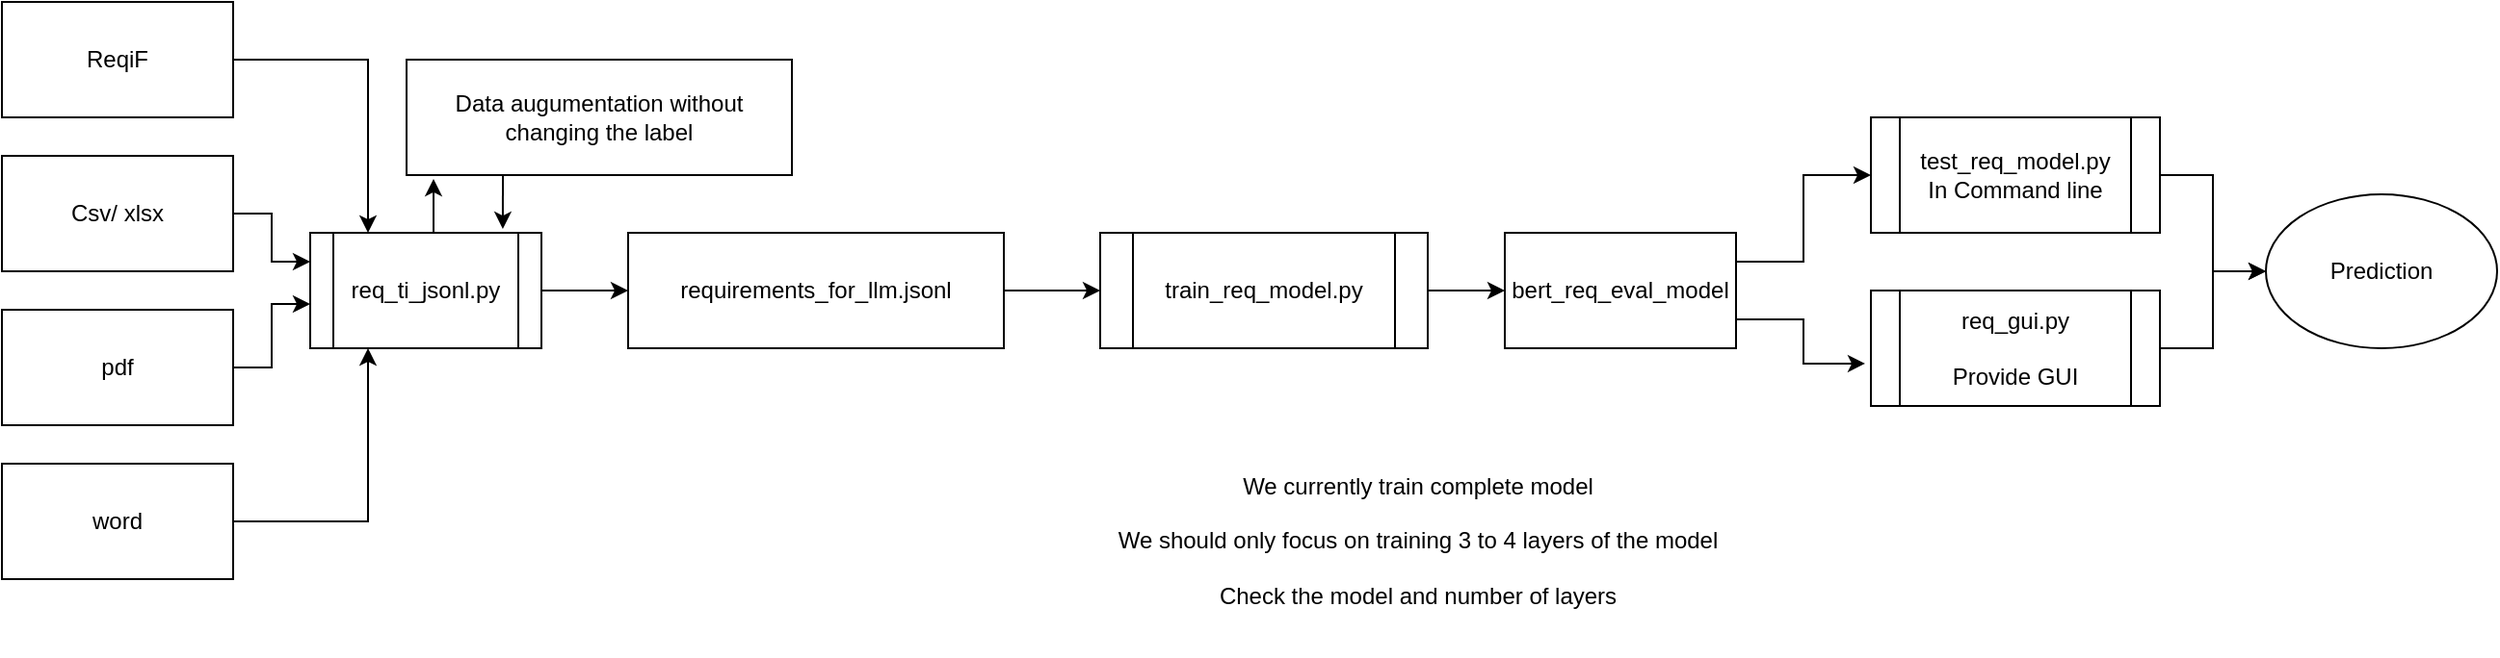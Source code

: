 <mxfile version="26.2.2">
  <diagram name="Page-1" id="y3V8kFdGDBWRUhQxCQW1">
    <mxGraphModel dx="1428" dy="883" grid="1" gridSize="10" guides="1" tooltips="1" connect="1" arrows="1" fold="1" page="1" pageScale="1" pageWidth="850" pageHeight="1100" math="0" shadow="0">
      <root>
        <mxCell id="0" />
        <mxCell id="1" parent="0" />
        <mxCell id="e8g9pAyIv5WsLFoU4A_s-12" style="edgeStyle=orthogonalEdgeStyle;rounded=0;orthogonalLoop=1;jettySize=auto;html=1;exitX=1;exitY=0.5;exitDx=0;exitDy=0;entryX=0.25;entryY=0;entryDx=0;entryDy=0;" edge="1" parent="1" source="e8g9pAyIv5WsLFoU4A_s-1" target="e8g9pAyIv5WsLFoU4A_s-5">
          <mxGeometry relative="1" as="geometry" />
        </mxCell>
        <mxCell id="e8g9pAyIv5WsLFoU4A_s-1" value="ReqiF" style="rounded=0;whiteSpace=wrap;html=1;" vertex="1" parent="1">
          <mxGeometry x="40" y="120" width="120" height="60" as="geometry" />
        </mxCell>
        <mxCell id="e8g9pAyIv5WsLFoU4A_s-13" style="edgeStyle=orthogonalEdgeStyle;rounded=0;orthogonalLoop=1;jettySize=auto;html=1;exitX=1;exitY=0.5;exitDx=0;exitDy=0;entryX=0;entryY=0.25;entryDx=0;entryDy=0;" edge="1" parent="1" source="e8g9pAyIv5WsLFoU4A_s-2" target="e8g9pAyIv5WsLFoU4A_s-5">
          <mxGeometry relative="1" as="geometry" />
        </mxCell>
        <mxCell id="e8g9pAyIv5WsLFoU4A_s-2" value="Csv/ xlsx" style="rounded=0;whiteSpace=wrap;html=1;" vertex="1" parent="1">
          <mxGeometry x="40" y="200" width="120" height="60" as="geometry" />
        </mxCell>
        <mxCell id="e8g9pAyIv5WsLFoU4A_s-3" value="pdf" style="rounded=0;whiteSpace=wrap;html=1;" vertex="1" parent="1">
          <mxGeometry x="40" y="280" width="120" height="60" as="geometry" />
        </mxCell>
        <mxCell id="e8g9pAyIv5WsLFoU4A_s-15" style="edgeStyle=orthogonalEdgeStyle;rounded=0;orthogonalLoop=1;jettySize=auto;html=1;exitX=1;exitY=0.5;exitDx=0;exitDy=0;entryX=0.25;entryY=1;entryDx=0;entryDy=0;" edge="1" parent="1" source="e8g9pAyIv5WsLFoU4A_s-4" target="e8g9pAyIv5WsLFoU4A_s-5">
          <mxGeometry relative="1" as="geometry" />
        </mxCell>
        <mxCell id="e8g9pAyIv5WsLFoU4A_s-4" value="word" style="rounded=0;whiteSpace=wrap;html=1;" vertex="1" parent="1">
          <mxGeometry x="40" y="360" width="120" height="60" as="geometry" />
        </mxCell>
        <mxCell id="e8g9pAyIv5WsLFoU4A_s-16" style="edgeStyle=orthogonalEdgeStyle;rounded=0;orthogonalLoop=1;jettySize=auto;html=1;exitX=1;exitY=0.5;exitDx=0;exitDy=0;entryX=0;entryY=0.5;entryDx=0;entryDy=0;" edge="1" parent="1" source="e8g9pAyIv5WsLFoU4A_s-5" target="e8g9pAyIv5WsLFoU4A_s-6">
          <mxGeometry relative="1" as="geometry" />
        </mxCell>
        <mxCell id="e8g9pAyIv5WsLFoU4A_s-5" value="req_ti_jsonl.py" style="shape=process;whiteSpace=wrap;html=1;backgroundOutline=1;" vertex="1" parent="1">
          <mxGeometry x="200" y="240" width="120" height="60" as="geometry" />
        </mxCell>
        <mxCell id="e8g9pAyIv5WsLFoU4A_s-17" style="edgeStyle=orthogonalEdgeStyle;rounded=0;orthogonalLoop=1;jettySize=auto;html=1;exitX=1;exitY=0.5;exitDx=0;exitDy=0;entryX=0;entryY=0.5;entryDx=0;entryDy=0;" edge="1" parent="1" source="e8g9pAyIv5WsLFoU4A_s-6" target="e8g9pAyIv5WsLFoU4A_s-7">
          <mxGeometry relative="1" as="geometry" />
        </mxCell>
        <mxCell id="e8g9pAyIv5WsLFoU4A_s-6" value="requirements_for_llm.jsonl" style="rounded=0;whiteSpace=wrap;html=1;" vertex="1" parent="1">
          <mxGeometry x="365" y="240" width="195" height="60" as="geometry" />
        </mxCell>
        <mxCell id="e8g9pAyIv5WsLFoU4A_s-18" style="edgeStyle=orthogonalEdgeStyle;rounded=0;orthogonalLoop=1;jettySize=auto;html=1;exitX=1;exitY=0.5;exitDx=0;exitDy=0;entryX=0;entryY=0.5;entryDx=0;entryDy=0;" edge="1" parent="1" source="e8g9pAyIv5WsLFoU4A_s-7" target="e8g9pAyIv5WsLFoU4A_s-8">
          <mxGeometry relative="1" as="geometry" />
        </mxCell>
        <mxCell id="e8g9pAyIv5WsLFoU4A_s-7" value="train_req_model.py" style="shape=process;whiteSpace=wrap;html=1;backgroundOutline=1;" vertex="1" parent="1">
          <mxGeometry x="610" y="240" width="170" height="60" as="geometry" />
        </mxCell>
        <mxCell id="e8g9pAyIv5WsLFoU4A_s-19" style="edgeStyle=orthogonalEdgeStyle;rounded=0;orthogonalLoop=1;jettySize=auto;html=1;exitX=1;exitY=0.25;exitDx=0;exitDy=0;entryX=0;entryY=0.5;entryDx=0;entryDy=0;" edge="1" parent="1" source="e8g9pAyIv5WsLFoU4A_s-8" target="e8g9pAyIv5WsLFoU4A_s-9">
          <mxGeometry relative="1" as="geometry" />
        </mxCell>
        <mxCell id="e8g9pAyIv5WsLFoU4A_s-8" value="bert_req_eval_model" style="rounded=0;whiteSpace=wrap;html=1;" vertex="1" parent="1">
          <mxGeometry x="820" y="240" width="120" height="60" as="geometry" />
        </mxCell>
        <mxCell id="e8g9pAyIv5WsLFoU4A_s-21" style="edgeStyle=orthogonalEdgeStyle;rounded=0;orthogonalLoop=1;jettySize=auto;html=1;exitX=1;exitY=0.5;exitDx=0;exitDy=0;entryX=0;entryY=0.5;entryDx=0;entryDy=0;" edge="1" parent="1" source="e8g9pAyIv5WsLFoU4A_s-9" target="e8g9pAyIv5WsLFoU4A_s-11">
          <mxGeometry relative="1" as="geometry" />
        </mxCell>
        <mxCell id="e8g9pAyIv5WsLFoU4A_s-9" value="test_req_model.py&lt;div&gt;In Command line&lt;/div&gt;" style="shape=process;whiteSpace=wrap;html=1;backgroundOutline=1;" vertex="1" parent="1">
          <mxGeometry x="1010" y="180" width="150" height="60" as="geometry" />
        </mxCell>
        <mxCell id="e8g9pAyIv5WsLFoU4A_s-22" style="edgeStyle=orthogonalEdgeStyle;rounded=0;orthogonalLoop=1;jettySize=auto;html=1;exitX=1;exitY=0.5;exitDx=0;exitDy=0;entryX=0;entryY=0.5;entryDx=0;entryDy=0;" edge="1" parent="1" source="e8g9pAyIv5WsLFoU4A_s-10" target="e8g9pAyIv5WsLFoU4A_s-11">
          <mxGeometry relative="1" as="geometry" />
        </mxCell>
        <mxCell id="e8g9pAyIv5WsLFoU4A_s-10" value="req_gui.py&lt;div&gt;&lt;br&gt;&lt;/div&gt;&lt;div&gt;Provide GUI&lt;/div&gt;" style="shape=process;whiteSpace=wrap;html=1;backgroundOutline=1;" vertex="1" parent="1">
          <mxGeometry x="1010" y="270" width="150" height="60" as="geometry" />
        </mxCell>
        <mxCell id="e8g9pAyIv5WsLFoU4A_s-11" value="Prediction" style="ellipse;whiteSpace=wrap;html=1;" vertex="1" parent="1">
          <mxGeometry x="1215" y="220" width="120" height="80" as="geometry" />
        </mxCell>
        <mxCell id="e8g9pAyIv5WsLFoU4A_s-14" style="edgeStyle=orthogonalEdgeStyle;rounded=0;orthogonalLoop=1;jettySize=auto;html=1;exitX=1;exitY=0.5;exitDx=0;exitDy=0;entryX=0;entryY=0.617;entryDx=0;entryDy=0;entryPerimeter=0;" edge="1" parent="1" source="e8g9pAyIv5WsLFoU4A_s-3" target="e8g9pAyIv5WsLFoU4A_s-5">
          <mxGeometry relative="1" as="geometry" />
        </mxCell>
        <mxCell id="e8g9pAyIv5WsLFoU4A_s-20" style="edgeStyle=orthogonalEdgeStyle;rounded=0;orthogonalLoop=1;jettySize=auto;html=1;exitX=1;exitY=0.75;exitDx=0;exitDy=0;entryX=-0.02;entryY=0.633;entryDx=0;entryDy=0;entryPerimeter=0;" edge="1" parent="1" source="e8g9pAyIv5WsLFoU4A_s-8" target="e8g9pAyIv5WsLFoU4A_s-10">
          <mxGeometry relative="1" as="geometry" />
        </mxCell>
        <mxCell id="e8g9pAyIv5WsLFoU4A_s-23" value="We currently train complete model&lt;div&gt;&lt;br&gt;&lt;/div&gt;&lt;div&gt;We should only focus on training 3 to 4 layers of the model&lt;/div&gt;&lt;div&gt;&lt;br&gt;&lt;/div&gt;&lt;div&gt;Check the model and number of layers&lt;/div&gt;" style="text;html=1;align=center;verticalAlign=middle;whiteSpace=wrap;rounded=0;" vertex="1" parent="1">
          <mxGeometry x="610" y="340" width="330" height="120" as="geometry" />
        </mxCell>
        <mxCell id="e8g9pAyIv5WsLFoU4A_s-24" value="Data augumentation without changing the label" style="rounded=0;whiteSpace=wrap;html=1;" vertex="1" parent="1">
          <mxGeometry x="250" y="150" width="200" height="60" as="geometry" />
        </mxCell>
        <mxCell id="e8g9pAyIv5WsLFoU4A_s-25" style="edgeStyle=orthogonalEdgeStyle;rounded=0;orthogonalLoop=1;jettySize=auto;html=1;exitX=0.5;exitY=0;exitDx=0;exitDy=0;entryX=0.07;entryY=1.033;entryDx=0;entryDy=0;entryPerimeter=0;" edge="1" parent="1" source="e8g9pAyIv5WsLFoU4A_s-5" target="e8g9pAyIv5WsLFoU4A_s-24">
          <mxGeometry relative="1" as="geometry" />
        </mxCell>
        <mxCell id="e8g9pAyIv5WsLFoU4A_s-26" style="edgeStyle=orthogonalEdgeStyle;rounded=0;orthogonalLoop=1;jettySize=auto;html=1;exitX=0.25;exitY=1;exitDx=0;exitDy=0;entryX=0.833;entryY=-0.033;entryDx=0;entryDy=0;entryPerimeter=0;" edge="1" parent="1" source="e8g9pAyIv5WsLFoU4A_s-24" target="e8g9pAyIv5WsLFoU4A_s-5">
          <mxGeometry relative="1" as="geometry" />
        </mxCell>
      </root>
    </mxGraphModel>
  </diagram>
</mxfile>
